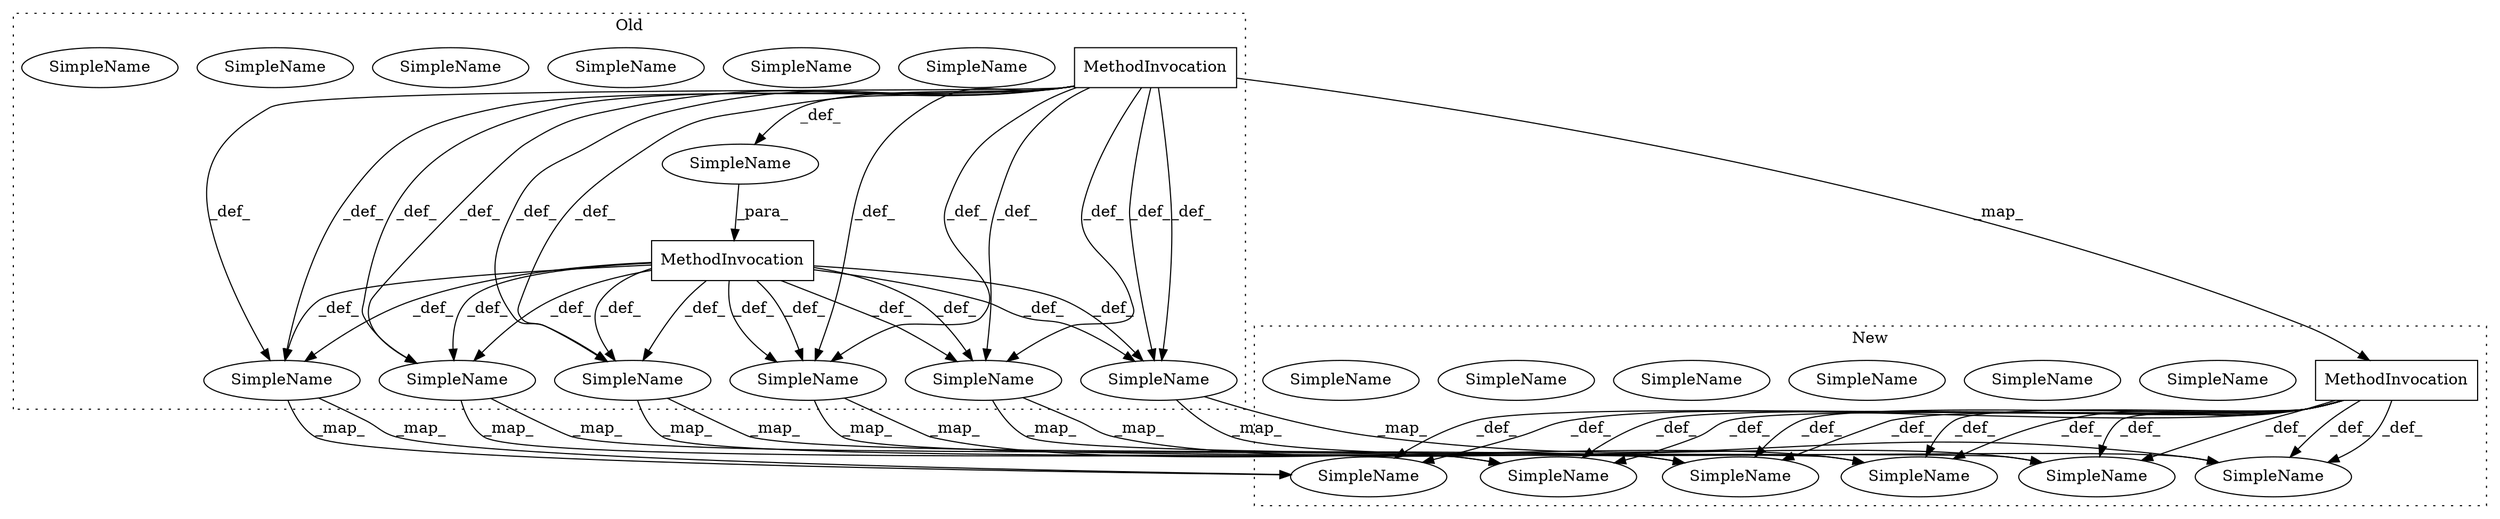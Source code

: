 digraph G {
subgraph cluster0 {
1 [label="MethodInvocation" a="32" s="2738,2776" l="9,1" shape="box"];
2 [label="MethodInvocation" a="32" s="2753,2775" l="11,1" shape="box"];
4 [label="SimpleName" a="42" s="3441" l="4" shape="ellipse"];
6 [label="SimpleName" a="42" s="2736" l="1" shape="ellipse"];
7 [label="SimpleName" a="42" s="3375" l="3" shape="ellipse"];
11 [label="SimpleName" a="42" s="3406" l="1" shape="ellipse"];
12 [label="SimpleName" a="42" s="3312" l="4" shape="ellipse"];
14 [label="SimpleName" a="42" s="" l="" shape="ellipse"];
15 [label="SimpleName" a="42" s="3406" l="1" shape="ellipse"];
17 [label="SimpleName" a="42" s="3375" l="3" shape="ellipse"];
18 [label="SimpleName" a="42" s="3441" l="4" shape="ellipse"];
19 [label="SimpleName" a="42" s="3312" l="4" shape="ellipse"];
22 [label="SimpleName" a="42" s="2736" l="1" shape="ellipse"];
25 [label="SimpleName" a="42" s="3518" l="4" shape="ellipse"];
27 [label="SimpleName" a="42" s="3518" l="4" shape="ellipse"];
label = "Old";
style="dotted";
}
subgraph cluster1 {
3 [label="MethodInvocation" a="32" s="2835,2857" l="11,1" shape="box"];
5 [label="SimpleName" a="42" s="3477" l="1" shape="ellipse"];
8 [label="SimpleName" a="42" s="3512" l="4" shape="ellipse"];
9 [label="SimpleName" a="42" s="3477" l="1" shape="ellipse"];
10 [label="SimpleName" a="42" s="3383" l="4" shape="ellipse"];
13 [label="SimpleName" a="42" s="3383" l="4" shape="ellipse"];
16 [label="SimpleName" a="42" s="3446" l="3" shape="ellipse"];
20 [label="SimpleName" a="42" s="3446" l="3" shape="ellipse"];
21 [label="SimpleName" a="42" s="3512" l="4" shape="ellipse"];
23 [label="SimpleName" a="42" s="2827" l="1" shape="ellipse"];
24 [label="SimpleName" a="42" s="3589" l="4" shape="ellipse"];
26 [label="SimpleName" a="42" s="3589" l="4" shape="ellipse"];
28 [label="SimpleName" a="42" s="2827" l="1" shape="ellipse"];
label = "New";
style="dotted";
}
1 -> 18 [label="_def_"];
1 -> 12 [label="_def_"];
1 -> 27 [label="_def_"];
1 -> 12 [label="_def_"];
1 -> 22 [label="_def_"];
1 -> 7 [label="_def_"];
1 -> 11 [label="_def_"];
1 -> 18 [label="_def_"];
1 -> 7 [label="_def_"];
1 -> 11 [label="_def_"];
1 -> 22 [label="_def_"];
1 -> 27 [label="_def_"];
2 -> 3 [label="_map_"];
2 -> 22 [label="_def_"];
2 -> 11 [label="_def_"];
2 -> 18 [label="_def_"];
2 -> 18 [label="_def_"];
2 -> 27 [label="_def_"];
2 -> 12 [label="_def_"];
2 -> 22 [label="_def_"];
2 -> 7 [label="_def_"];
2 -> 7 [label="_def_"];
2 -> 14 [label="_def_"];
2 -> 11 [label="_def_"];
2 -> 12 [label="_def_"];
2 -> 27 [label="_def_"];
3 -> 8 [label="_def_"];
3 -> 13 [label="_def_"];
3 -> 8 [label="_def_"];
3 -> 9 [label="_def_"];
3 -> 26 [label="_def_"];
3 -> 20 [label="_def_"];
3 -> 26 [label="_def_"];
3 -> 9 [label="_def_"];
3 -> 28 [label="_def_"];
3 -> 28 [label="_def_"];
3 -> 13 [label="_def_"];
3 -> 20 [label="_def_"];
7 -> 20 [label="_map_"];
7 -> 20 [label="_map_"];
11 -> 9 [label="_map_"];
11 -> 9 [label="_map_"];
12 -> 13 [label="_map_"];
12 -> 13 [label="_map_"];
14 -> 1 [label="_para_"];
18 -> 8 [label="_map_"];
18 -> 8 [label="_map_"];
22 -> 28 [label="_map_"];
22 -> 28 [label="_map_"];
27 -> 26 [label="_map_"];
27 -> 26 [label="_map_"];
}